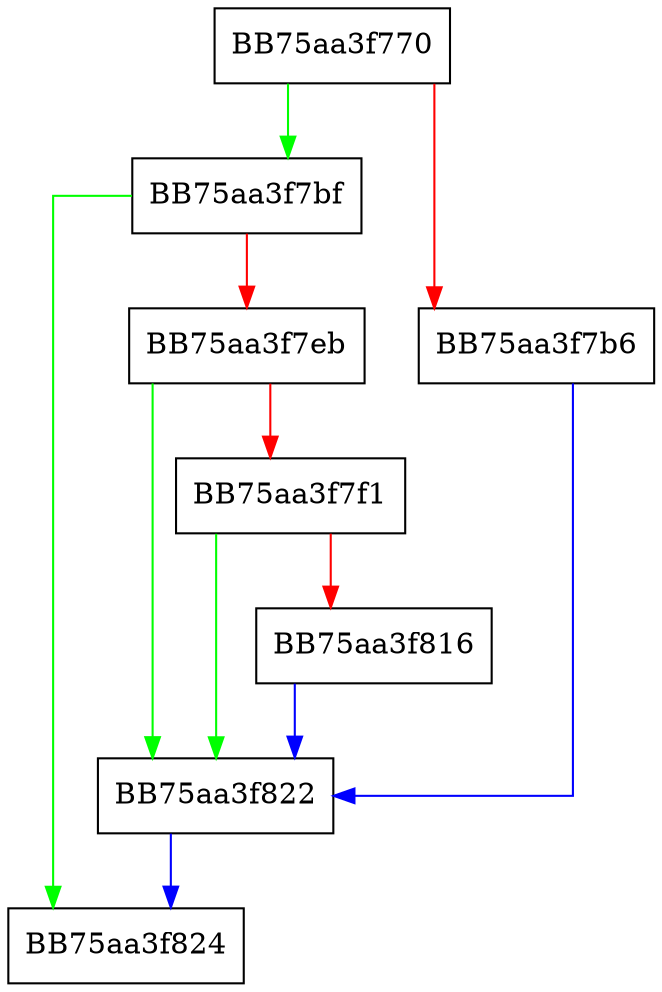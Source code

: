 digraph getLocalLazy {
  node [shape="box"];
  graph [splines=ortho];
  BB75aa3f770 -> BB75aa3f7bf [color="green"];
  BB75aa3f770 -> BB75aa3f7b6 [color="red"];
  BB75aa3f7b6 -> BB75aa3f822 [color="blue"];
  BB75aa3f7bf -> BB75aa3f824 [color="green"];
  BB75aa3f7bf -> BB75aa3f7eb [color="red"];
  BB75aa3f7eb -> BB75aa3f822 [color="green"];
  BB75aa3f7eb -> BB75aa3f7f1 [color="red"];
  BB75aa3f7f1 -> BB75aa3f822 [color="green"];
  BB75aa3f7f1 -> BB75aa3f816 [color="red"];
  BB75aa3f816 -> BB75aa3f822 [color="blue"];
  BB75aa3f822 -> BB75aa3f824 [color="blue"];
}